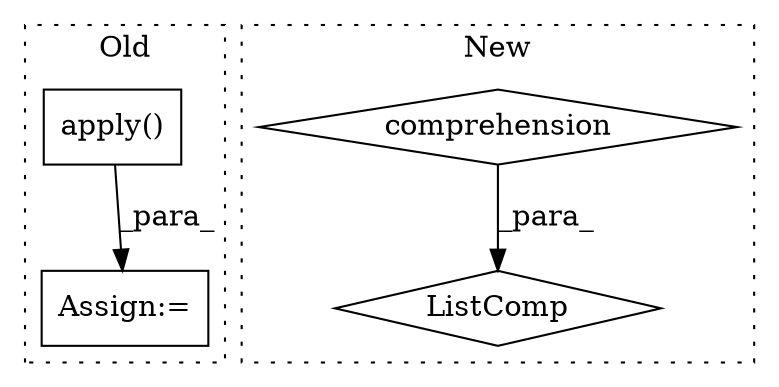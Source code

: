 digraph G {
subgraph cluster0 {
1 [label="apply()" a="75" s="3430,3492" l="32,1" shape="box"];
4 [label="Assign:=" a="68" s="3581" l="3" shape="box"];
label = "Old";
style="dotted";
}
subgraph cluster1 {
2 [label="ListComp" a="106" s="3277" l="55" shape="diamond"];
3 [label="comprehension" a="45" s="3195" l="3" shape="diamond"];
label = "New";
style="dotted";
}
1 -> 4 [label="_para_"];
3 -> 2 [label="_para_"];
}